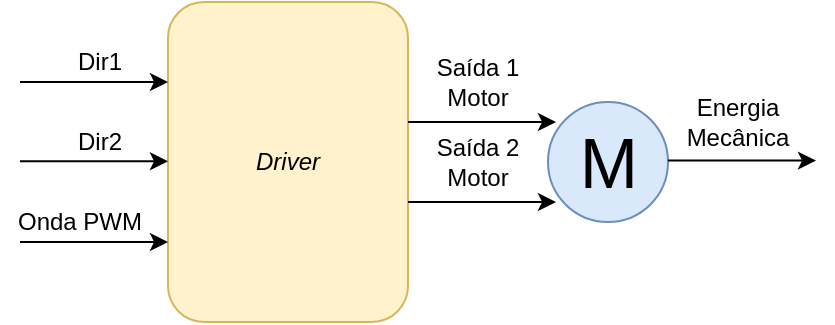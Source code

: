 <mxfile version="14.1.8" type="device"><diagram id="zqys47VPb3VkwFBGjKxL" name="Página-1"><mxGraphModel dx="538" dy="588" grid="1" gridSize="10" guides="1" tooltips="1" connect="1" arrows="1" fold="1" page="1" pageScale="1" pageWidth="827" pageHeight="1169" math="0" shadow="0"><root><mxCell id="0"/><mxCell id="1" parent="0"/><mxCell id="3zAh-eFIv8YcjBtVRJGe-1" value="&lt;i&gt;Driver&lt;/i&gt;" style="rounded=1;whiteSpace=wrap;html=1;fillColor=#fff2cc;strokeColor=#d6b656;" parent="1" vertex="1"><mxGeometry x="354" y="120" width="120" height="160" as="geometry"/></mxCell><mxCell id="3zAh-eFIv8YcjBtVRJGe-2" value="" style="endArrow=classic;html=1;" parent="1" edge="1"><mxGeometry width="50" height="50" relative="1" as="geometry"><mxPoint x="280" y="160" as="sourcePoint"/><mxPoint x="354" y="160" as="targetPoint"/></mxGeometry></mxCell><mxCell id="3zAh-eFIv8YcjBtVRJGe-3" value="" style="endArrow=classic;html=1;" parent="1" edge="1"><mxGeometry width="50" height="50" relative="1" as="geometry"><mxPoint x="280.0" y="199.66" as="sourcePoint"/><mxPoint x="354" y="199.66" as="targetPoint"/></mxGeometry></mxCell><mxCell id="3zAh-eFIv8YcjBtVRJGe-4" value="" style="endArrow=classic;html=1;" parent="1" edge="1"><mxGeometry width="50" height="50" relative="1" as="geometry"><mxPoint x="280.0" y="240" as="sourcePoint"/><mxPoint x="354" y="240" as="targetPoint"/></mxGeometry></mxCell><mxCell id="3zAh-eFIv8YcjBtVRJGe-5" value="" style="endArrow=classic;html=1;" parent="1" edge="1"><mxGeometry width="50" height="50" relative="1" as="geometry"><mxPoint x="474.0" y="180" as="sourcePoint"/><mxPoint x="548" y="180" as="targetPoint"/></mxGeometry></mxCell><mxCell id="3zAh-eFIv8YcjBtVRJGe-6" value="" style="endArrow=classic;html=1;" parent="1" edge="1"><mxGeometry width="50" height="50" relative="1" as="geometry"><mxPoint x="474.0" y="220" as="sourcePoint"/><mxPoint x="548" y="220" as="targetPoint"/></mxGeometry></mxCell><mxCell id="3zAh-eFIv8YcjBtVRJGe-7" value="Dir1" style="text;html=1;strokeColor=none;fillColor=none;align=center;verticalAlign=middle;whiteSpace=wrap;rounded=0;" parent="1" vertex="1"><mxGeometry x="300" y="140" width="40" height="20" as="geometry"/></mxCell><mxCell id="3zAh-eFIv8YcjBtVRJGe-8" value="Dir2" style="text;html=1;strokeColor=none;fillColor=none;align=center;verticalAlign=middle;whiteSpace=wrap;rounded=0;" parent="1" vertex="1"><mxGeometry x="300" y="180" width="40" height="20" as="geometry"/></mxCell><mxCell id="3zAh-eFIv8YcjBtVRJGe-9" value="Onda PWM" style="text;html=1;strokeColor=none;fillColor=none;align=center;verticalAlign=middle;whiteSpace=wrap;rounded=0;" parent="1" vertex="1"><mxGeometry x="270" y="220" width="80" height="20" as="geometry"/></mxCell><mxCell id="3zAh-eFIv8YcjBtVRJGe-10" value="Saída 1 Motor" style="text;html=1;strokeColor=none;fillColor=none;align=center;verticalAlign=middle;whiteSpace=wrap;rounded=0;" parent="1" vertex="1"><mxGeometry x="474" y="150" width="70" height="20" as="geometry"/></mxCell><mxCell id="3zAh-eFIv8YcjBtVRJGe-11" value="Saída 2 Motor" style="text;html=1;strokeColor=none;fillColor=none;align=center;verticalAlign=middle;whiteSpace=wrap;rounded=0;" parent="1" vertex="1"><mxGeometry x="474" y="190" width="70" height="20" as="geometry"/></mxCell><mxCell id="CrIHwiZut0DHyzR5Vrkf-1" value="M" style="verticalLabelPosition=middle;shadow=0;dashed=0;align=center;html=1;verticalAlign=middle;strokeWidth=1;shape=ellipse;aspect=fixed;fontSize=35;fillColor=#dae8fc;strokeColor=#6c8ebf;" vertex="1" parent="1"><mxGeometry x="544" y="170" width="60" height="60" as="geometry"/></mxCell><mxCell id="CrIHwiZut0DHyzR5Vrkf-2" value="" style="endArrow=classic;html=1;" edge="1" parent="1"><mxGeometry width="50" height="50" relative="1" as="geometry"><mxPoint x="604.0" y="199.31" as="sourcePoint"/><mxPoint x="678" y="199.31" as="targetPoint"/></mxGeometry></mxCell><mxCell id="CrIHwiZut0DHyzR5Vrkf-3" value="Energia Mecânica" style="text;html=1;strokeColor=none;fillColor=none;align=center;verticalAlign=middle;whiteSpace=wrap;rounded=0;" vertex="1" parent="1"><mxGeometry x="604" y="170" width="70" height="20" as="geometry"/></mxCell></root></mxGraphModel></diagram></mxfile>